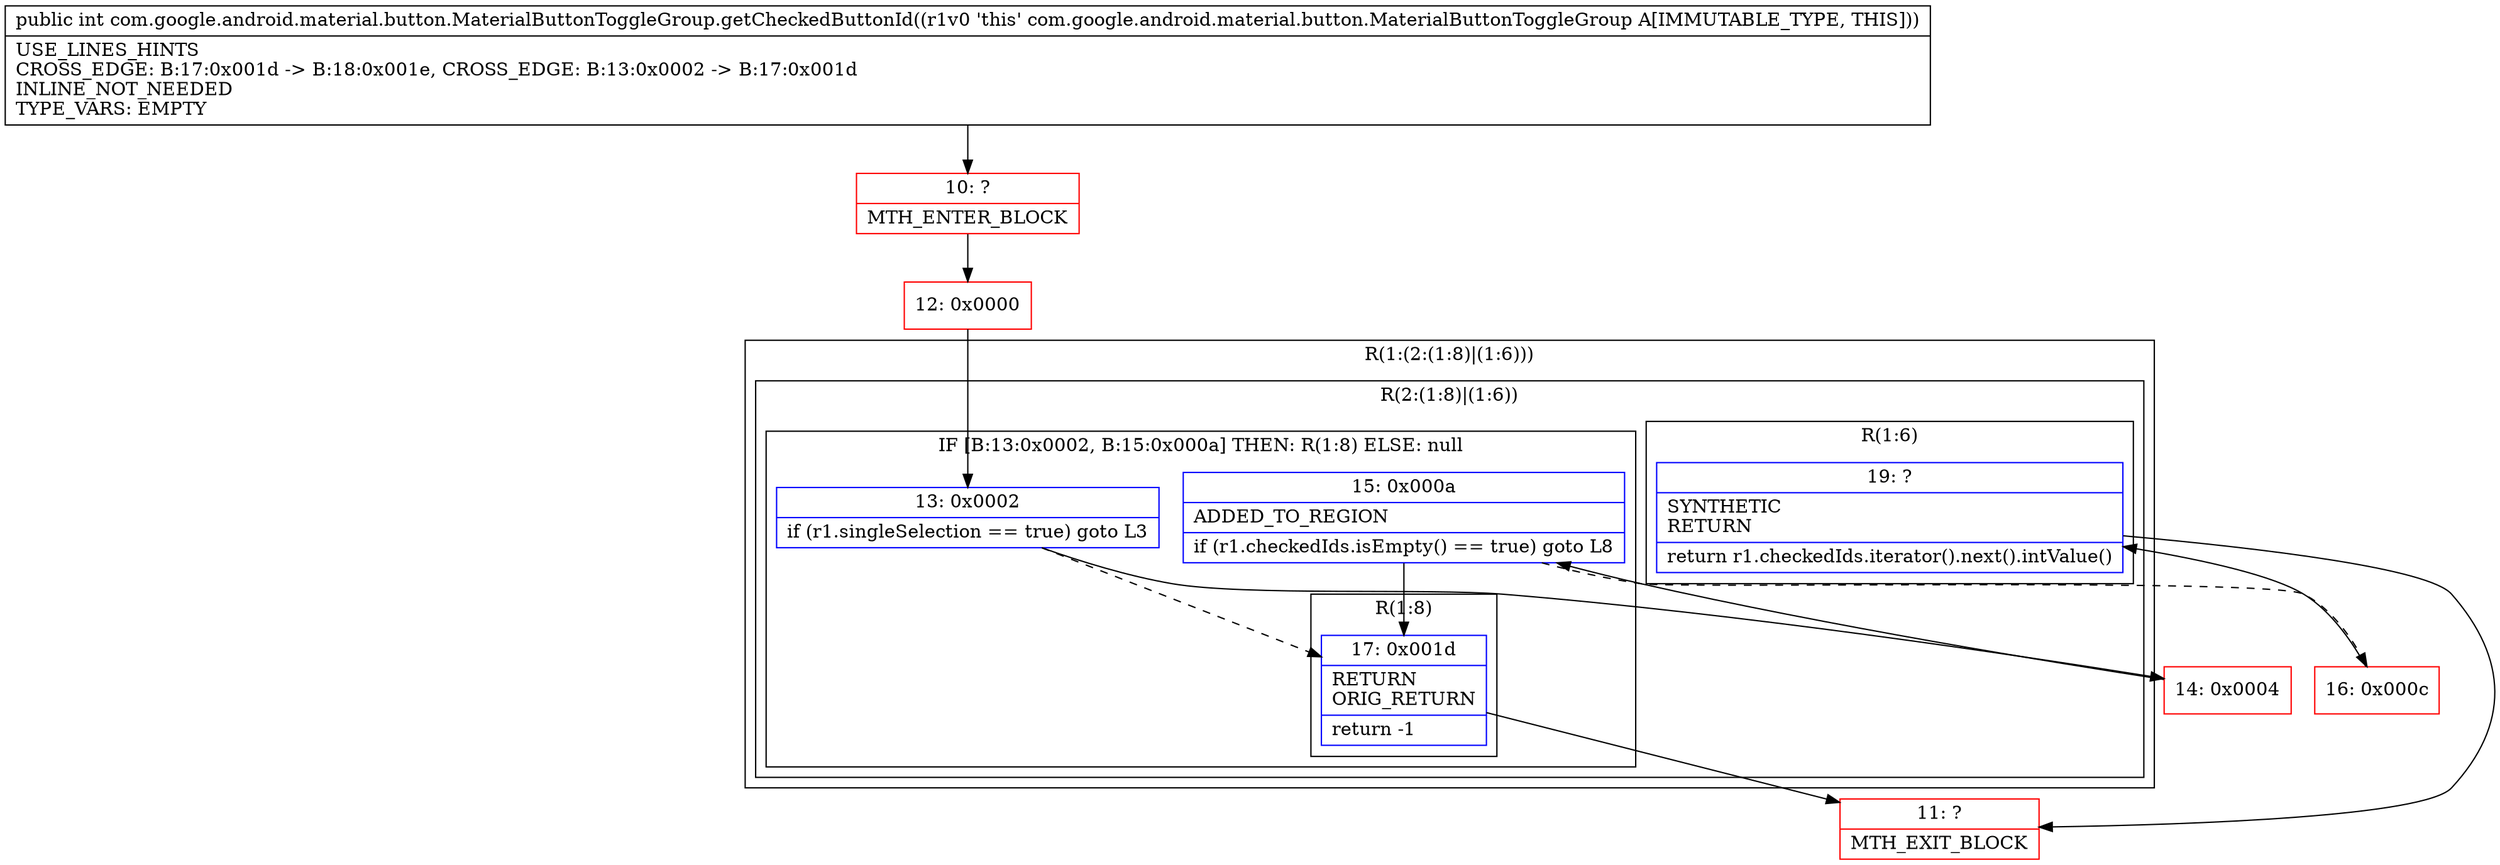 digraph "CFG forcom.google.android.material.button.MaterialButtonToggleGroup.getCheckedButtonId()I" {
subgraph cluster_Region_481811345 {
label = "R(1:(2:(1:8)|(1:6)))";
node [shape=record,color=blue];
subgraph cluster_Region_1095768781 {
label = "R(2:(1:8)|(1:6))";
node [shape=record,color=blue];
subgraph cluster_IfRegion_274255153 {
label = "IF [B:13:0x0002, B:15:0x000a] THEN: R(1:8) ELSE: null";
node [shape=record,color=blue];
Node_13 [shape=record,label="{13\:\ 0x0002|if (r1.singleSelection == true) goto L3\l}"];
Node_15 [shape=record,label="{15\:\ 0x000a|ADDED_TO_REGION\l|if (r1.checkedIds.isEmpty() == true) goto L8\l}"];
subgraph cluster_Region_161074667 {
label = "R(1:8)";
node [shape=record,color=blue];
Node_17 [shape=record,label="{17\:\ 0x001d|RETURN\lORIG_RETURN\l|return \-1\l}"];
}
}
subgraph cluster_Region_735114266 {
label = "R(1:6)";
node [shape=record,color=blue];
Node_19 [shape=record,label="{19\:\ ?|SYNTHETIC\lRETURN\l|return r1.checkedIds.iterator().next().intValue()\l}"];
}
}
}
Node_10 [shape=record,color=red,label="{10\:\ ?|MTH_ENTER_BLOCK\l}"];
Node_12 [shape=record,color=red,label="{12\:\ 0x0000}"];
Node_14 [shape=record,color=red,label="{14\:\ 0x0004}"];
Node_16 [shape=record,color=red,label="{16\:\ 0x000c}"];
Node_11 [shape=record,color=red,label="{11\:\ ?|MTH_EXIT_BLOCK\l}"];
MethodNode[shape=record,label="{public int com.google.android.material.button.MaterialButtonToggleGroup.getCheckedButtonId((r1v0 'this' com.google.android.material.button.MaterialButtonToggleGroup A[IMMUTABLE_TYPE, THIS]))  | USE_LINES_HINTS\lCROSS_EDGE: B:17:0x001d \-\> B:18:0x001e, CROSS_EDGE: B:13:0x0002 \-\> B:17:0x001d\lINLINE_NOT_NEEDED\lTYPE_VARS: EMPTY\l}"];
MethodNode -> Node_10;Node_13 -> Node_14;
Node_13 -> Node_17[style=dashed];
Node_15 -> Node_16[style=dashed];
Node_15 -> Node_17;
Node_17 -> Node_11;
Node_19 -> Node_11;
Node_10 -> Node_12;
Node_12 -> Node_13;
Node_14 -> Node_15;
Node_16 -> Node_19;
}

